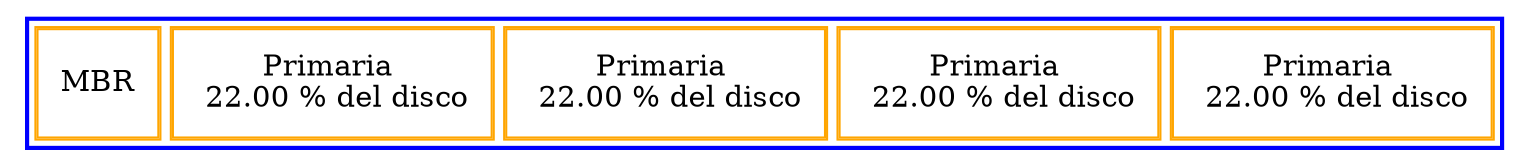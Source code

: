 digraph {
tbl [
shape=plaintext
label=<
<table border='2' cellborder='0' color='blue' cellspacing='1'>
<tr>
<td colspan='1' rowspan='1'>
<table color='orange' border='1' cellborder='1' cellpadding='10' cellspacing='0'>
<tr><td>MBR</td></tr>
</table>
</td>
<td colspan='1' rowspan='1'>
<table color='orange' border='1' cellborder='1' cellpadding='10' cellspacing='0'>
<tr><td>Primaria <br/> 22.00 % del disco</td></tr>
</table>
</td>
<td colspan='1' rowspan='1'>
<table color='orange' border='1' cellborder='1' cellpadding='10' cellspacing='0'>
<tr><td>Primaria <br/> 22.00 % del disco</td></tr>
</table>
</td>
<td colspan='1' rowspan='1'>
<table color='orange' border='1' cellborder='1' cellpadding='10' cellspacing='0'>
<tr><td>Primaria <br/> 22.00 % del disco</td></tr>
</table>
</td>
<td colspan='1' rowspan='1'>
<table color='orange' border='1' cellborder='1' cellpadding='10' cellspacing='0'>
<tr><td>Primaria <br/> 22.00 % del disco</td></tr>
</table>
</td>
 </tr>
 </table>
>];
}
